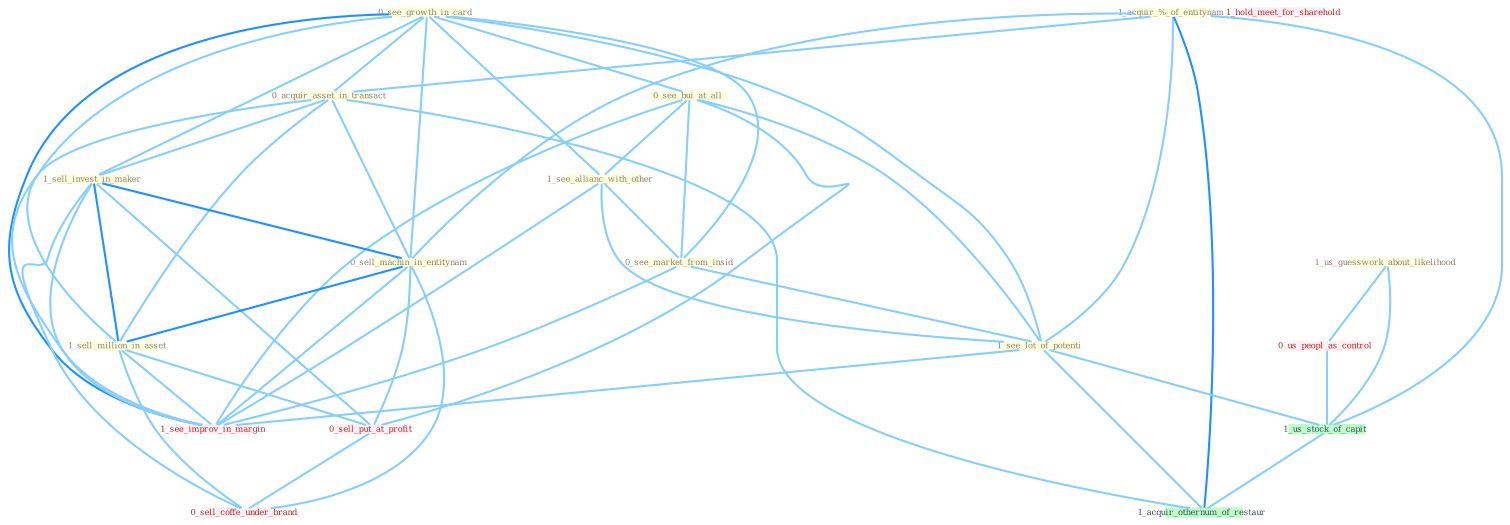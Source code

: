 Graph G{ 
    node
    [shape=polygon,style=filled,width=.5,height=.06,color="#BDFCC9",fixedsize=true,fontsize=4,
    fontcolor="#2f4f4f"];
    {node
    [color="#ffffe0", fontcolor="#8b7d6b"] "0_see_growth_in_card " "1_acquir_%_of_entitynam " "0_see_bui_at_all " "0_acquir_asset_in_transact " "1_sell_invest_in_maker " "0_sell_machin_in_entitynam " "1_see_allianc_with_other " "0_see_market_from_insid " "1_see_lot_of_potenti " "1_sell_million_in_asset " "1_us_guesswork_about_likelihood "}
{node [color="#fff0f5", fontcolor="#b22222"] "0_us_peopl_as_control " "0_sell_put_at_profit " "1_see_improv_in_margin " "0_sell_coffe_under_brand " "1_hold_meet_for_sharehold "}
edge [color="#B0E2FF"];

	"0_see_growth_in_card " -- "0_see_bui_at_all " [w="1", color="#87cefa" ];
	"0_see_growth_in_card " -- "0_acquir_asset_in_transact " [w="1", color="#87cefa" ];
	"0_see_growth_in_card " -- "1_sell_invest_in_maker " [w="1", color="#87cefa" ];
	"0_see_growth_in_card " -- "0_sell_machin_in_entitynam " [w="1", color="#87cefa" ];
	"0_see_growth_in_card " -- "1_see_allianc_with_other " [w="1", color="#87cefa" ];
	"0_see_growth_in_card " -- "0_see_market_from_insid " [w="1", color="#87cefa" ];
	"0_see_growth_in_card " -- "1_see_lot_of_potenti " [w="1", color="#87cefa" ];
	"0_see_growth_in_card " -- "1_sell_million_in_asset " [w="1", color="#87cefa" ];
	"0_see_growth_in_card " -- "1_see_improv_in_margin " [w="2", color="#1e90ff" , len=0.8];
	"1_acquir_%_of_entitynam " -- "0_acquir_asset_in_transact " [w="1", color="#87cefa" ];
	"1_acquir_%_of_entitynam " -- "0_sell_machin_in_entitynam " [w="1", color="#87cefa" ];
	"1_acquir_%_of_entitynam " -- "1_see_lot_of_potenti " [w="1", color="#87cefa" ];
	"1_acquir_%_of_entitynam " -- "1_us_stock_of_capit " [w="1", color="#87cefa" ];
	"1_acquir_%_of_entitynam " -- "1_acquir_othernum_of_restaur " [w="2", color="#1e90ff" , len=0.8];
	"0_see_bui_at_all " -- "1_see_allianc_with_other " [w="1", color="#87cefa" ];
	"0_see_bui_at_all " -- "0_see_market_from_insid " [w="1", color="#87cefa" ];
	"0_see_bui_at_all " -- "1_see_lot_of_potenti " [w="1", color="#87cefa" ];
	"0_see_bui_at_all " -- "0_sell_put_at_profit " [w="1", color="#87cefa" ];
	"0_see_bui_at_all " -- "1_see_improv_in_margin " [w="1", color="#87cefa" ];
	"0_acquir_asset_in_transact " -- "1_sell_invest_in_maker " [w="1", color="#87cefa" ];
	"0_acquir_asset_in_transact " -- "0_sell_machin_in_entitynam " [w="1", color="#87cefa" ];
	"0_acquir_asset_in_transact " -- "1_sell_million_in_asset " [w="1", color="#87cefa" ];
	"0_acquir_asset_in_transact " -- "1_see_improv_in_margin " [w="1", color="#87cefa" ];
	"0_acquir_asset_in_transact " -- "1_acquir_othernum_of_restaur " [w="1", color="#87cefa" ];
	"1_sell_invest_in_maker " -- "0_sell_machin_in_entitynam " [w="2", color="#1e90ff" , len=0.8];
	"1_sell_invest_in_maker " -- "1_sell_million_in_asset " [w="2", color="#1e90ff" , len=0.8];
	"1_sell_invest_in_maker " -- "0_sell_put_at_profit " [w="1", color="#87cefa" ];
	"1_sell_invest_in_maker " -- "1_see_improv_in_margin " [w="1", color="#87cefa" ];
	"1_sell_invest_in_maker " -- "0_sell_coffe_under_brand " [w="1", color="#87cefa" ];
	"0_sell_machin_in_entitynam " -- "1_sell_million_in_asset " [w="2", color="#1e90ff" , len=0.8];
	"0_sell_machin_in_entitynam " -- "0_sell_put_at_profit " [w="1", color="#87cefa" ];
	"0_sell_machin_in_entitynam " -- "1_see_improv_in_margin " [w="1", color="#87cefa" ];
	"0_sell_machin_in_entitynam " -- "0_sell_coffe_under_brand " [w="1", color="#87cefa" ];
	"1_see_allianc_with_other " -- "0_see_market_from_insid " [w="1", color="#87cefa" ];
	"1_see_allianc_with_other " -- "1_see_lot_of_potenti " [w="1", color="#87cefa" ];
	"1_see_allianc_with_other " -- "1_see_improv_in_margin " [w="1", color="#87cefa" ];
	"0_see_market_from_insid " -- "1_see_lot_of_potenti " [w="1", color="#87cefa" ];
	"0_see_market_from_insid " -- "1_see_improv_in_margin " [w="1", color="#87cefa" ];
	"1_see_lot_of_potenti " -- "1_us_stock_of_capit " [w="1", color="#87cefa" ];
	"1_see_lot_of_potenti " -- "1_see_improv_in_margin " [w="1", color="#87cefa" ];
	"1_see_lot_of_potenti " -- "1_acquir_othernum_of_restaur " [w="1", color="#87cefa" ];
	"1_sell_million_in_asset " -- "0_sell_put_at_profit " [w="1", color="#87cefa" ];
	"1_sell_million_in_asset " -- "1_see_improv_in_margin " [w="1", color="#87cefa" ];
	"1_sell_million_in_asset " -- "0_sell_coffe_under_brand " [w="1", color="#87cefa" ];
	"1_us_guesswork_about_likelihood " -- "0_us_peopl_as_control " [w="1", color="#87cefa" ];
	"1_us_guesswork_about_likelihood " -- "1_us_stock_of_capit " [w="1", color="#87cefa" ];
	"0_us_peopl_as_control " -- "1_us_stock_of_capit " [w="1", color="#87cefa" ];
	"0_sell_put_at_profit " -- "0_sell_coffe_under_brand " [w="1", color="#87cefa" ];
	"1_us_stock_of_capit " -- "1_acquir_othernum_of_restaur " [w="1", color="#87cefa" ];
}